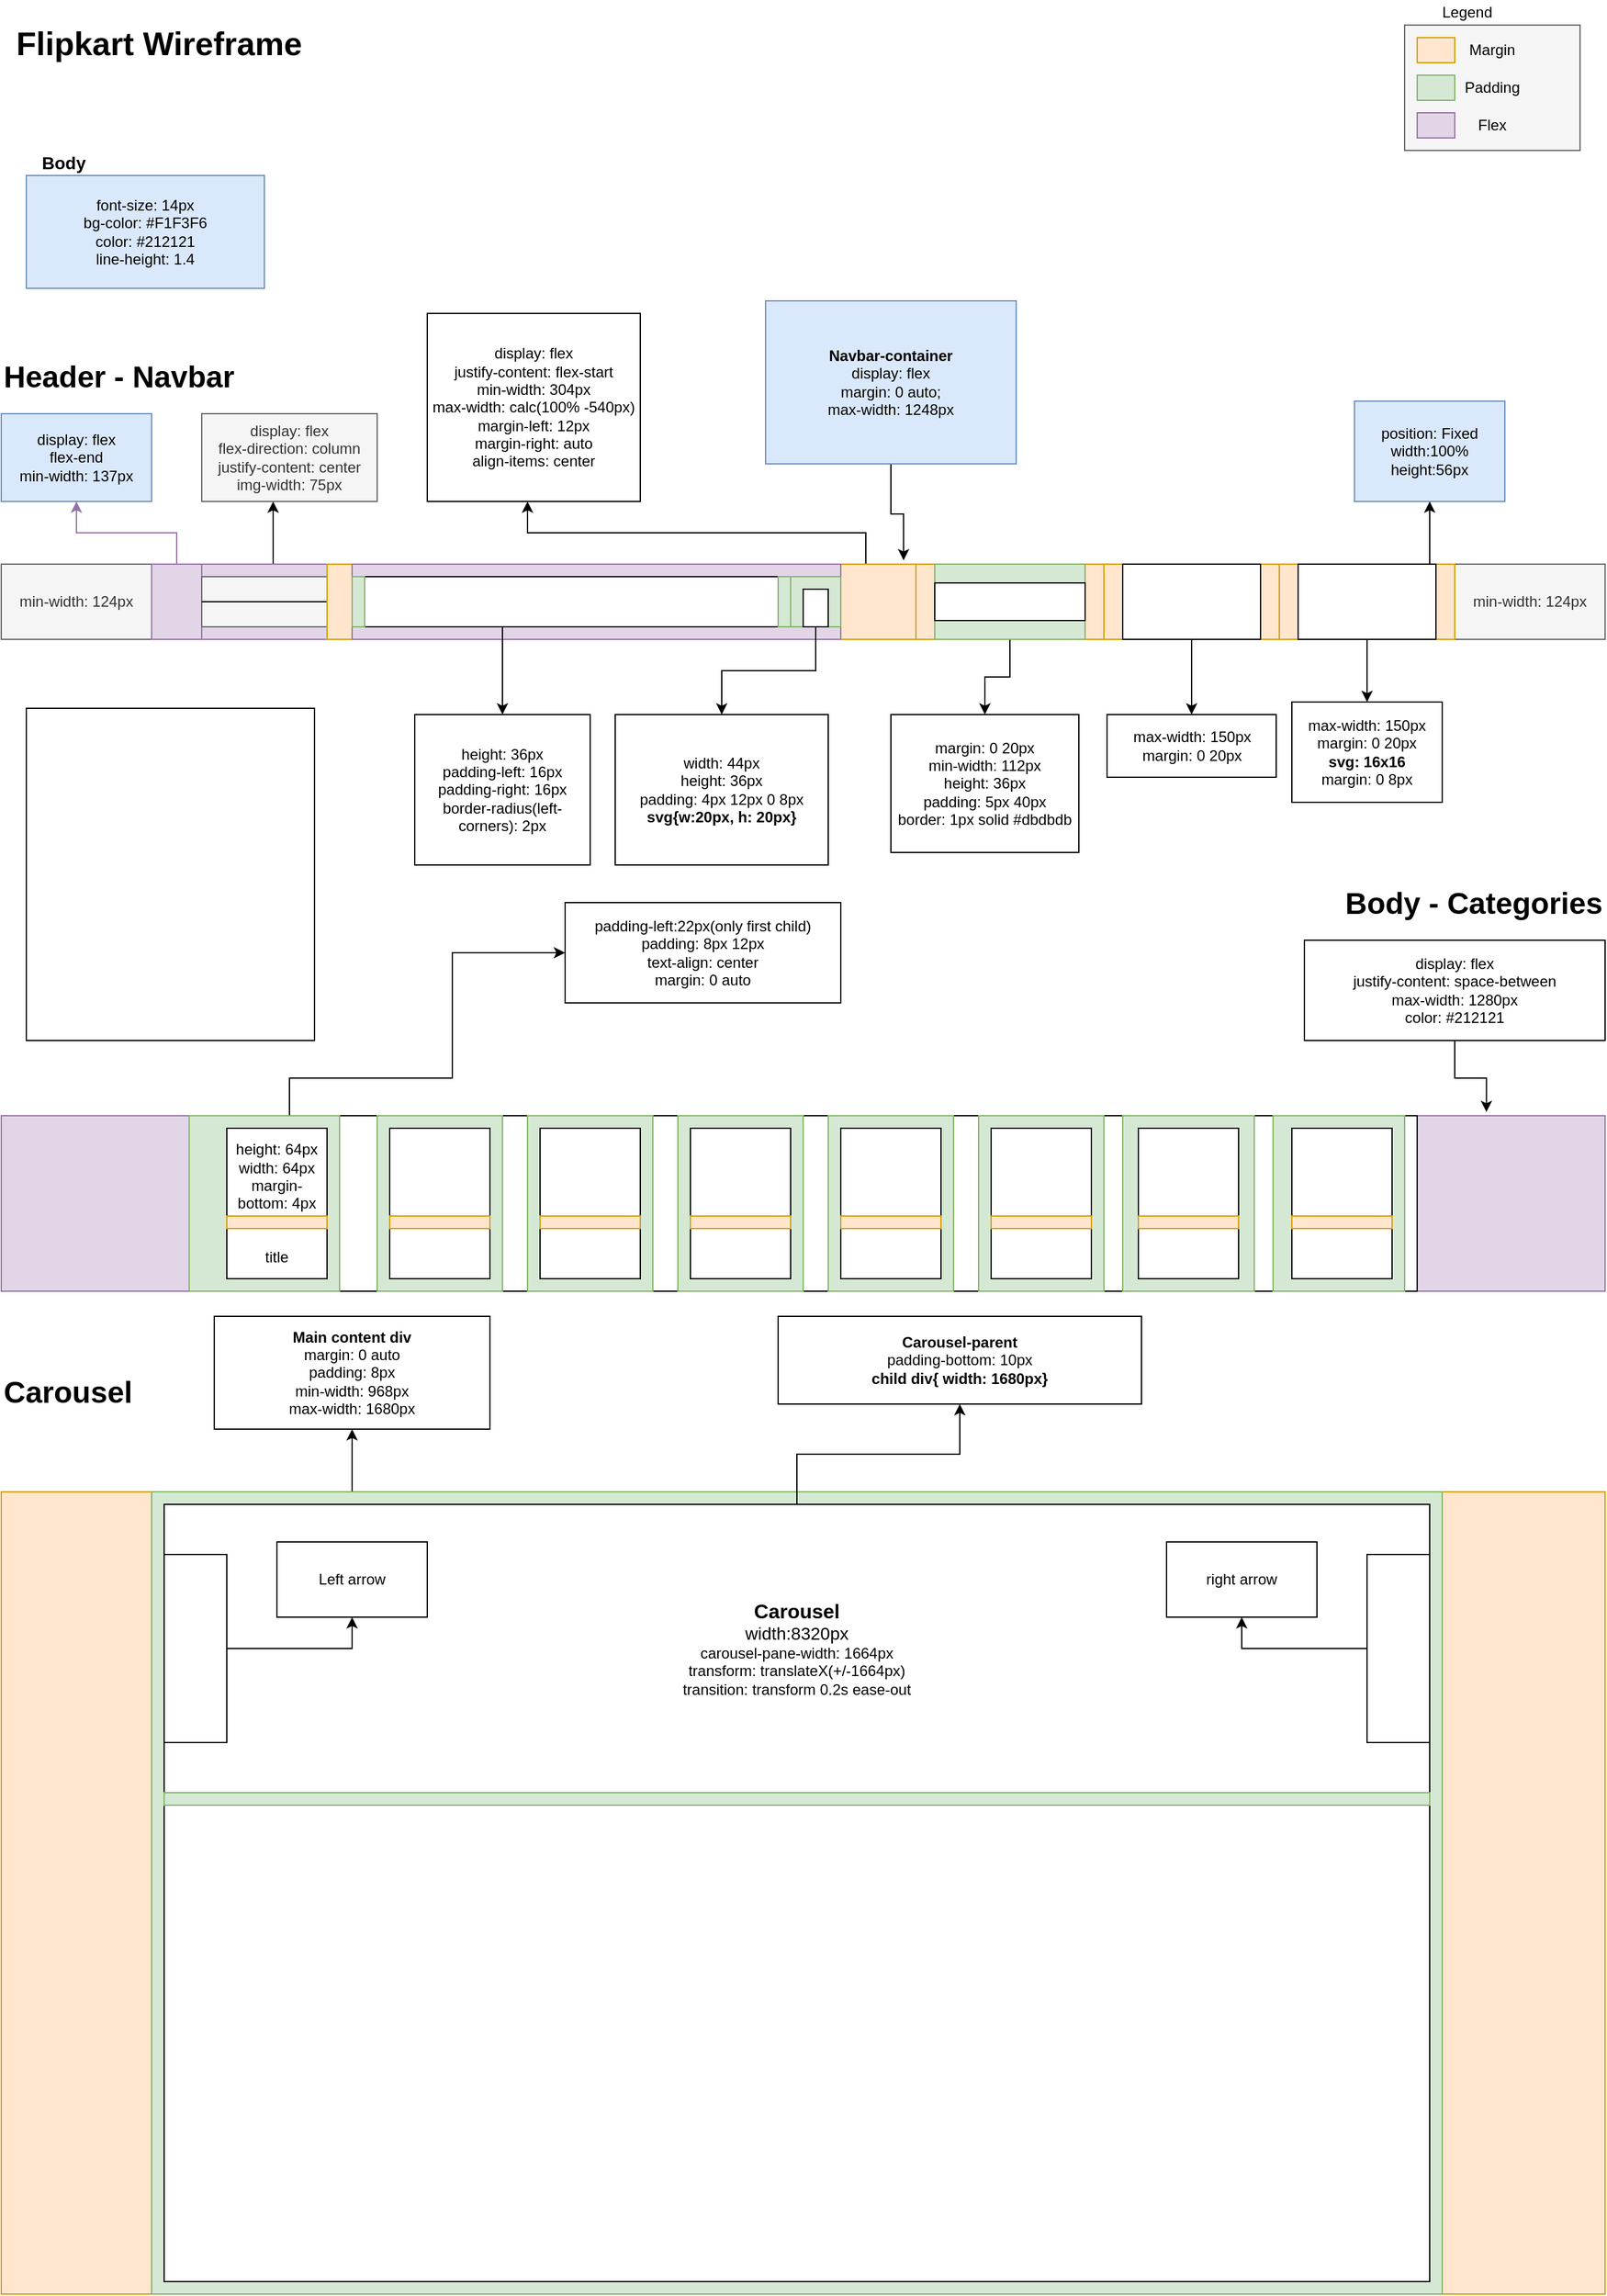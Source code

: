 <mxfile version="15.0.3" type="device"><diagram id="v9WyjzjrQLDgqsiU0axP" name="Page-1"><mxGraphModel dx="1422" dy="1854" grid="1" gridSize="10" guides="1" tooltips="1" connect="1" arrows="1" fold="1" page="1" pageScale="1" pageWidth="850" pageHeight="1100" math="0" shadow="0"><root><mxCell id="0"/><mxCell id="1" parent="0"/><mxCell id="f7s_fqM72EszunYaKDC9-28" value="" style="rounded=0;whiteSpace=wrap;html=1;fontFamily=Helvetica;fontSize=12;align=center;verticalAlign=middle;fillColor=#f5f5f5;strokeColor=#666666;fontColor=#333333;" parent="1" vertex="1"><mxGeometry x="1130" y="-420" width="140" height="100" as="geometry"/></mxCell><mxCell id="f7s_fqM72EszunYaKDC9-3" style="edgeStyle=orthogonalEdgeStyle;rounded=0;orthogonalLoop=1;jettySize=auto;html=1;fontSize=12;align=center;verticalAlign=middle;fontFamily=Helvetica;" parent="1" source="f7s_fqM72EszunYaKDC9-1" target="f7s_fqM72EszunYaKDC9-2" edge="1"><mxGeometry relative="1" as="geometry"><Array as="points"><mxPoint x="1150" y="-30"/><mxPoint x="1150" y="-30"/></Array></mxGeometry></mxCell><mxCell id="f7s_fqM72EszunYaKDC9-1" value="" style="rounded=0;whiteSpace=wrap;html=1;fontSize=12;align=center;verticalAlign=middle;fontFamily=Helvetica;" parent="1" vertex="1"><mxGeometry x="10" y="10" width="1280" height="60" as="geometry"/></mxCell><mxCell id="f7s_fqM72EszunYaKDC9-2" value="&lt;font style=&quot;font-size: 12px;&quot;&gt;position: Fixed&lt;br style=&quot;font-size: 12px;&quot;&gt;width:100%&lt;br style=&quot;font-size: 12px;&quot;&gt;height:56px&lt;/font&gt;" style="rounded=0;whiteSpace=wrap;html=1;fontSize=12;align=center;verticalAlign=middle;fontFamily=Helvetica;fillColor=#dae8fc;strokeColor=#6c8ebf;" parent="1" vertex="1"><mxGeometry x="1090" y="-120" width="120" height="80" as="geometry"/></mxCell><mxCell id="f7s_fqM72EszunYaKDC9-5" value="&lt;font style=&quot;font-size: 12px;&quot;&gt;font-size: 14px&lt;br style=&quot;font-size: 12px;&quot;&gt;bg-color: #F1F3F6&lt;br style=&quot;font-size: 12px;&quot;&gt;color: #212121&lt;br style=&quot;font-size: 12px;&quot;&gt;line-height: 1.4&lt;br style=&quot;font-size: 12px;&quot;&gt;&lt;/font&gt;" style="rounded=0;whiteSpace=wrap;html=1;fontSize=12;align=center;verticalAlign=middle;fontFamily=Helvetica;fillColor=#dae8fc;strokeColor=#6c8ebf;" parent="1" vertex="1"><mxGeometry x="30" y="-300" width="190" height="90" as="geometry"/></mxCell><mxCell id="f7s_fqM72EszunYaKDC9-6" value="&lt;font style=&quot;font-size: 14px&quot;&gt;&lt;b style=&quot;font-size: 14px&quot;&gt;Body&lt;/b&gt;&lt;/font&gt;" style="text;html=1;strokeColor=none;fillColor=none;align=center;verticalAlign=middle;whiteSpace=wrap;rounded=0;fontSize=14;fontFamily=Helvetica;" parent="1" vertex="1"><mxGeometry x="30" y="-320" width="60" height="20" as="geometry"/></mxCell><mxCell id="f7s_fqM72EszunYaKDC9-7" value="&lt;b&gt;&lt;font style=&quot;font-size: 24px&quot;&gt;Header - Navbar&lt;/font&gt;&lt;/b&gt;" style="text;html=1;strokeColor=none;fillColor=none;align=left;verticalAlign=top;whiteSpace=wrap;rounded=0;fontFamily=Helvetica;fontSize=14;" parent="1" vertex="1"><mxGeometry x="10" y="-160" width="190" height="50" as="geometry"/></mxCell><mxCell id="f7s_fqM72EszunYaKDC9-8" value="min-width: 124px" style="rounded=0;whiteSpace=wrap;html=1;fontFamily=Helvetica;fontSize=12;align=center;verticalAlign=middle;fillColor=#f5f5f5;strokeColor=#666666;fontColor=#333333;" parent="1" vertex="1"><mxGeometry x="10" y="10" width="120" height="60" as="geometry"/></mxCell><mxCell id="f7s_fqM72EszunYaKDC9-9" value="&lt;span style=&quot;font-size: 12px;&quot;&gt;min-width: 124px&lt;/span&gt;" style="rounded=0;whiteSpace=wrap;html=1;fontFamily=Helvetica;fontSize=12;align=center;verticalAlign=middle;fillColor=#f5f5f5;strokeColor=#666666;fontColor=#333333;" parent="1" vertex="1"><mxGeometry x="1170" y="10" width="120" height="60" as="geometry"/></mxCell><mxCell id="f7s_fqM72EszunYaKDC9-35" style="edgeStyle=orthogonalEdgeStyle;rounded=0;orthogonalLoop=1;jettySize=auto;html=1;entryX=0.979;entryY=-0.05;entryDx=0;entryDy=0;entryPerimeter=0;fontFamily=Helvetica;fontSize=12;align=center;verticalAlign=middle;" parent="1" source="f7s_fqM72EszunYaKDC9-10" target="f7s_fqM72EszunYaKDC9-21" edge="1"><mxGeometry relative="1" as="geometry"/></mxCell><mxCell id="f7s_fqM72EszunYaKDC9-10" value="&lt;b&gt;Navbar-container&lt;/b&gt;&lt;br&gt;display: flex&lt;br style=&quot;font-size: 12px&quot;&gt;margin: 0 auto;&lt;br style=&quot;font-size: 12px&quot;&gt;max-width: 1248px" style="rounded=0;whiteSpace=wrap;html=1;fontFamily=Helvetica;fontSize=12;align=center;verticalAlign=middle;fillColor=#dae8fc;strokeColor=#6c8ebf;" parent="1" vertex="1"><mxGeometry x="620" y="-200" width="200" height="130" as="geometry"/></mxCell><mxCell id="f7s_fqM72EszunYaKDC9-20" style="edgeStyle=orthogonalEdgeStyle;rounded=0;orthogonalLoop=1;jettySize=auto;html=1;entryX=0.407;entryY=1;entryDx=0;entryDy=0;entryPerimeter=0;fontFamily=Helvetica;fontSize=12;align=center;verticalAlign=middle;" parent="1" source="f7s_fqM72EszunYaKDC9-11" target="f7s_fqM72EszunYaKDC9-19" edge="1"><mxGeometry relative="1" as="geometry"><Array as="points"><mxPoint x="227"/><mxPoint x="227"/></Array></mxGeometry></mxCell><mxCell id="f7s_fqM72EszunYaKDC9-11" value="" style="rounded=0;whiteSpace=wrap;html=1;fontFamily=Helvetica;fontSize=12;align=center;verticalAlign=middle;fillColor=#e1d5e7;strokeColor=#9673a6;" parent="1" vertex="1"><mxGeometry x="130" y="10" width="140" height="60" as="geometry"/></mxCell><mxCell id="f7s_fqM72EszunYaKDC9-12" value="display: flex&lt;br style=&quot;font-size: 12px;&quot;&gt;flex-end&lt;br style=&quot;font-size: 12px;&quot;&gt;min-width: 137px" style="rounded=0;whiteSpace=wrap;html=1;fontFamily=Helvetica;fontSize=12;align=center;verticalAlign=middle;fillColor=#dae8fc;strokeColor=#6c8ebf;" parent="1" vertex="1"><mxGeometry x="10" y="-110" width="120" height="70" as="geometry"/></mxCell><mxCell id="f7s_fqM72EszunYaKDC9-18" style="edgeStyle=orthogonalEdgeStyle;rounded=0;orthogonalLoop=1;jettySize=auto;html=1;entryX=0.5;entryY=1;entryDx=0;entryDy=0;fontFamily=Helvetica;fontSize=12;align=center;verticalAlign=middle;fillColor=#e1d5e7;strokeColor=#9673a6;" parent="1" source="f7s_fqM72EszunYaKDC9-15" target="f7s_fqM72EszunYaKDC9-12" edge="1"><mxGeometry relative="1" as="geometry"/></mxCell><mxCell id="f7s_fqM72EszunYaKDC9-15" value="" style="rounded=0;whiteSpace=wrap;html=1;fontFamily=Helvetica;fontSize=12;align=center;verticalAlign=middle;fillColor=#e1d5e7;strokeColor=#9673a6;" parent="1" vertex="1"><mxGeometry x="130" y="10" width="40" height="60" as="geometry"/></mxCell><mxCell id="f7s_fqM72EszunYaKDC9-16" value="" style="rounded=0;whiteSpace=wrap;html=1;fontFamily=Helvetica;fontSize=12;align=center;verticalAlign=middle;fillColor=#f5f5f5;strokeColor=#666666;fontColor=#333333;" parent="1" vertex="1"><mxGeometry x="170" y="20" width="100" height="40" as="geometry"/></mxCell><mxCell id="f7s_fqM72EszunYaKDC9-17" value="" style="endArrow=none;html=1;fontFamily=Helvetica;fontSize=12;align=center;verticalAlign=middle;exitX=0;exitY=0.5;exitDx=0;exitDy=0;" parent="1" source="f7s_fqM72EszunYaKDC9-16" edge="1"><mxGeometry width="50" height="50" relative="1" as="geometry"><mxPoint x="170" y="90" as="sourcePoint"/><mxPoint x="270" y="40" as="targetPoint"/></mxGeometry></mxCell><mxCell id="f7s_fqM72EszunYaKDC9-19" value="display: flex&lt;br style=&quot;font-size: 12px;&quot;&gt;flex-direction: column&lt;br style=&quot;font-size: 12px;&quot;&gt;justify-content: center&lt;br style=&quot;font-size: 12px;&quot;&gt;img-width: 75px" style="rounded=0;whiteSpace=wrap;html=1;fontFamily=Helvetica;fontSize=12;align=center;verticalAlign=middle;fillColor=#f5f5f5;strokeColor=#666666;fontColor=#333333;" parent="1" vertex="1"><mxGeometry x="170" y="-110" width="140" height="70" as="geometry"/></mxCell><mxCell id="f7s_fqM72EszunYaKDC9-33" style="edgeStyle=orthogonalEdgeStyle;rounded=0;orthogonalLoop=1;jettySize=auto;html=1;entryX=0.5;entryY=1;entryDx=0;entryDy=0;fontFamily=Helvetica;fontSize=12;align=center;verticalAlign=middle;" parent="1" source="f7s_fqM72EszunYaKDC9-21" edge="1"><mxGeometry relative="1" as="geometry"><mxPoint x="430" y="-40" as="targetPoint"/><Array as="points"><mxPoint x="700" y="-15"/><mxPoint x="430" y="-15"/></Array></mxGeometry></mxCell><mxCell id="f7s_fqM72EszunYaKDC9-21" value="" style="rounded=0;whiteSpace=wrap;html=1;fontFamily=Helvetica;fontSize=12;align=center;verticalAlign=middle;fillColor=#ffe6cc;strokeColor=#d79b00;" parent="1" vertex="1"><mxGeometry x="270" y="10" width="470" height="60" as="geometry"/></mxCell><mxCell id="f7s_fqM72EszunYaKDC9-22" value="" style="rounded=0;whiteSpace=wrap;html=1;fontFamily=Helvetica;fontSize=12;align=center;verticalAlign=middle;fillColor=#ffe6cc;strokeColor=#d79b00;" parent="1" vertex="1"><mxGeometry x="1140" y="-410" width="30" height="20" as="geometry"/></mxCell><mxCell id="f7s_fqM72EszunYaKDC9-23" value="" style="rounded=0;whiteSpace=wrap;html=1;fontFamily=Helvetica;fontSize=12;align=center;verticalAlign=middle;fillColor=#d5e8d4;strokeColor=#82b366;" parent="1" vertex="1"><mxGeometry x="1140" y="-380" width="30" height="20" as="geometry"/></mxCell><mxCell id="f7s_fqM72EszunYaKDC9-24" value="" style="rounded=0;whiteSpace=wrap;html=1;fontFamily=Helvetica;fontSize=12;align=center;verticalAlign=middle;fillColor=#e1d5e7;strokeColor=#9673a6;" parent="1" vertex="1"><mxGeometry x="1140" y="-350" width="30" height="20" as="geometry"/></mxCell><mxCell id="f7s_fqM72EszunYaKDC9-25" value="Margin" style="text;html=1;strokeColor=none;fillColor=none;align=center;verticalAlign=middle;whiteSpace=wrap;rounded=0;fontFamily=Helvetica;fontSize=12;" parent="1" vertex="1"><mxGeometry x="1180" y="-410" width="40" height="20" as="geometry"/></mxCell><mxCell id="f7s_fqM72EszunYaKDC9-26" value="Padding" style="text;html=1;strokeColor=none;fillColor=none;align=center;verticalAlign=middle;whiteSpace=wrap;rounded=0;fontFamily=Helvetica;fontSize=12;" parent="1" vertex="1"><mxGeometry x="1180" y="-380" width="40" height="20" as="geometry"/></mxCell><mxCell id="f7s_fqM72EszunYaKDC9-27" value="Flex" style="text;html=1;strokeColor=none;fillColor=none;align=center;verticalAlign=middle;whiteSpace=wrap;rounded=0;fontFamily=Helvetica;fontSize=12;" parent="1" vertex="1"><mxGeometry x="1180" y="-350" width="40" height="20" as="geometry"/></mxCell><mxCell id="f7s_fqM72EszunYaKDC9-29" value="Flipkart Wireframe" style="text;html=1;strokeColor=none;fillColor=none;align=left;verticalAlign=middle;whiteSpace=wrap;rounded=0;fontFamily=Helvetica;fontSize=26;fontStyle=1" parent="1" vertex="1"><mxGeometry x="20" y="-430" width="370" height="50" as="geometry"/></mxCell><mxCell id="f7s_fqM72EszunYaKDC9-30" value="&lt;font style=&quot;font-size: 12px;&quot;&gt;Legend&lt;/font&gt;" style="text;html=1;strokeColor=none;fillColor=none;align=center;verticalAlign=middle;whiteSpace=wrap;rounded=0;fontFamily=Helvetica;fontSize=12;" parent="1" vertex="1"><mxGeometry x="1130" y="-440" width="100" height="20" as="geometry"/></mxCell><mxCell id="f7s_fqM72EszunYaKDC9-32" value="" style="rounded=0;whiteSpace=wrap;html=1;fontFamily=Helvetica;fontSize=12;align=center;verticalAlign=middle;fillColor=#e1d5e7;strokeColor=#9673a6;" parent="1" vertex="1"><mxGeometry x="290" y="10" width="390" height="60" as="geometry"/></mxCell><mxCell id="f7s_fqM72EszunYaKDC9-34" value="display: flex&lt;br&gt;justify-content: flex-start&lt;br&gt;min-width: 304px&lt;br&gt;max-width: calc(100% -540px)&lt;br&gt;margin-left: 12px&lt;br&gt;margin-right: auto&lt;br&gt;align-items: center" style="rounded=0;whiteSpace=wrap;html=1;fontFamily=Helvetica;fontSize=12;gradientColor=none;align=center;verticalAlign=middle;" parent="1" vertex="1"><mxGeometry x="350" y="-190" width="170" height="150" as="geometry"/></mxCell><mxCell id="f7s_fqM72EszunYaKDC9-40" style="edgeStyle=orthogonalEdgeStyle;rounded=0;orthogonalLoop=1;jettySize=auto;html=1;fontFamily=Helvetica;fontSize=12;align=center;verticalAlign=middle;" parent="1" source="f7s_fqM72EszunYaKDC9-36" edge="1"><mxGeometry relative="1" as="geometry"><mxPoint x="410" y="130" as="targetPoint"/><Array as="points"><mxPoint x="410" y="80"/><mxPoint x="410" y="80"/></Array></mxGeometry></mxCell><mxCell id="f7s_fqM72EszunYaKDC9-36" value="" style="rounded=0;whiteSpace=wrap;html=1;fontFamily=Helvetica;fontSize=12;align=center;verticalAlign=middle;" parent="1" vertex="1"><mxGeometry x="290" y="20" width="390" height="40" as="geometry"/></mxCell><mxCell id="f7s_fqM72EszunYaKDC9-37" value="" style="rounded=0;whiteSpace=wrap;html=1;fontFamily=Helvetica;fontSize=12;align=center;verticalAlign=middle;fillColor=#d5e8d4;strokeColor=#82b366;" parent="1" vertex="1"><mxGeometry x="290" y="20" width="10" height="40" as="geometry"/></mxCell><mxCell id="f7s_fqM72EszunYaKDC9-38" value="" style="rounded=0;whiteSpace=wrap;html=1;fontFamily=Helvetica;fontSize=12;align=center;verticalAlign=middle;fillColor=#d5e8d4;strokeColor=#82b366;" parent="1" vertex="1"><mxGeometry x="630" y="20" width="10" height="40" as="geometry"/></mxCell><mxCell id="f7s_fqM72EszunYaKDC9-41" value="height: 36px&lt;br&gt;padding-left: 16px&lt;br&gt;padding-right: 16px&lt;br&gt;border-radius(left-corners): 2px" style="rounded=0;whiteSpace=wrap;html=1;fontFamily=Helvetica;fontSize=12;gradientColor=none;align=center;verticalAlign=middle;" parent="1" vertex="1"><mxGeometry x="340" y="130" width="140" height="120" as="geometry"/></mxCell><mxCell id="f7s_fqM72EszunYaKDC9-45" style="edgeStyle=orthogonalEdgeStyle;rounded=0;orthogonalLoop=1;jettySize=auto;html=1;entryX=0.5;entryY=0;entryDx=0;entryDy=0;fontFamily=Helvetica;fontSize=12;align=center;verticalAlign=middle;" parent="1" source="f7s_fqM72EszunYaKDC9-42" target="f7s_fqM72EszunYaKDC9-44" edge="1"><mxGeometry relative="1" as="geometry"/></mxCell><mxCell id="f7s_fqM72EszunYaKDC9-42" value="" style="rounded=0;whiteSpace=wrap;html=1;fontFamily=Helvetica;fontSize=12;align=center;verticalAlign=middle;fillColor=#d5e8d4;strokeColor=#82b366;" parent="1" vertex="1"><mxGeometry x="640" y="20" width="40" height="40" as="geometry"/></mxCell><mxCell id="f7s_fqM72EszunYaKDC9-43" value="" style="rounded=0;whiteSpace=wrap;html=1;fontFamily=Helvetica;fontSize=12;gradientColor=none;align=center;verticalAlign=middle;" parent="1" vertex="1"><mxGeometry x="650" y="30" width="20" height="30" as="geometry"/></mxCell><mxCell id="f7s_fqM72EszunYaKDC9-44" value="width: 44px&lt;br&gt;height: 36px&lt;br&gt;padding: 4px 12px 0 8px&lt;br&gt;&lt;b&gt;svg{w:20px, h: 20px}&lt;/b&gt;" style="rounded=0;whiteSpace=wrap;html=1;fontFamily=Helvetica;fontSize=12;gradientColor=none;align=center;verticalAlign=middle;" parent="1" vertex="1"><mxGeometry x="500" y="130" width="170" height="120" as="geometry"/></mxCell><mxCell id="f7s_fqM72EszunYaKDC9-51" style="edgeStyle=orthogonalEdgeStyle;rounded=0;orthogonalLoop=1;jettySize=auto;html=1;entryX=0.5;entryY=0;entryDx=0;entryDy=0;fontFamily=Helvetica;fontSize=12;align=center;verticalAlign=middle;" parent="1" source="f7s_fqM72EszunYaKDC9-46" target="f7s_fqM72EszunYaKDC9-50" edge="1"><mxGeometry relative="1" as="geometry"/></mxCell><mxCell id="f7s_fqM72EszunYaKDC9-46" value="" style="rounded=0;whiteSpace=wrap;html=1;fontFamily=Helvetica;fontSize=12;align=center;verticalAlign=middle;fillColor=#ffe6cc;strokeColor=#d79b00;" parent="1" vertex="1"><mxGeometry x="740" y="10" width="150" height="60" as="geometry"/></mxCell><mxCell id="f7s_fqM72EszunYaKDC9-47" value="" style="rounded=0;whiteSpace=wrap;html=1;fontFamily=Helvetica;fontSize=12;align=center;verticalAlign=middle;fillColor=#ffe6cc;strokeColor=#d79b00;" parent="1" vertex="1"><mxGeometry x="890" y="10" width="140" height="60" as="geometry"/></mxCell><mxCell id="f7s_fqM72EszunYaKDC9-48" value="" style="rounded=0;whiteSpace=wrap;html=1;fontFamily=Helvetica;fontSize=12;align=center;verticalAlign=middle;fillColor=#ffe6cc;strokeColor=#d79b00;" parent="1" vertex="1"><mxGeometry x="1030" y="10" width="140" height="60" as="geometry"/></mxCell><mxCell id="f7s_fqM72EszunYaKDC9-50" value="margin: 0 20px&lt;br&gt;min-width: 112px&lt;br&gt;height: 36px&lt;br&gt;padding: 5px 40px&lt;br&gt;border: 1px solid #dbdbdb" style="rounded=0;whiteSpace=wrap;html=1;fontFamily=Helvetica;fontSize=12;gradientColor=none;align=center;verticalAlign=middle;" parent="1" vertex="1"><mxGeometry x="720" y="130" width="150" height="110" as="geometry"/></mxCell><mxCell id="f7s_fqM72EszunYaKDC9-52" value="" style="rounded=0;whiteSpace=wrap;html=1;fontFamily=Helvetica;fontSize=12;align=center;verticalAlign=middle;fillColor=#d5e8d4;strokeColor=#82b366;" parent="1" vertex="1"><mxGeometry x="755" y="10" width="120" height="60" as="geometry"/></mxCell><mxCell id="f7s_fqM72EszunYaKDC9-53" value="" style="rounded=0;whiteSpace=wrap;html=1;fontFamily=Helvetica;fontSize=12;gradientColor=none;align=center;verticalAlign=middle;" parent="1" vertex="1"><mxGeometry x="755" y="25" width="120" height="30" as="geometry"/></mxCell><mxCell id="f7s_fqM72EszunYaKDC9-63" style="edgeStyle=orthogonalEdgeStyle;rounded=0;orthogonalLoop=1;jettySize=auto;html=1;entryX=0.5;entryY=0;entryDx=0;entryDy=0;fontFamily=Helvetica;fontSize=12;align=center;verticalAlign=middle;" parent="1" source="f7s_fqM72EszunYaKDC9-54" target="f7s_fqM72EszunYaKDC9-57" edge="1"><mxGeometry relative="1" as="geometry"/></mxCell><mxCell id="f7s_fqM72EszunYaKDC9-54" value="" style="rounded=0;whiteSpace=wrap;html=1;fontFamily=Helvetica;fontSize=12;gradientColor=none;align=center;verticalAlign=middle;" parent="1" vertex="1"><mxGeometry x="905" y="10" width="110" height="60" as="geometry"/></mxCell><mxCell id="f7s_fqM72EszunYaKDC9-57" value="max-width: 150px&lt;br&gt;margin: 0 20px" style="rounded=0;whiteSpace=wrap;html=1;fontFamily=Helvetica;fontSize=12;gradientColor=none;align=center;verticalAlign=middle;" parent="1" vertex="1"><mxGeometry x="892.5" y="130" width="135" height="50" as="geometry"/></mxCell><mxCell id="f7s_fqM72EszunYaKDC9-60" style="edgeStyle=orthogonalEdgeStyle;rounded=0;orthogonalLoop=1;jettySize=auto;html=1;entryX=0.5;entryY=0;entryDx=0;entryDy=0;fontFamily=Helvetica;fontSize=12;align=center;verticalAlign=middle;" parent="1" source="f7s_fqM72EszunYaKDC9-58" target="f7s_fqM72EszunYaKDC9-59" edge="1"><mxGeometry relative="1" as="geometry"/></mxCell><mxCell id="f7s_fqM72EszunYaKDC9-58" value="" style="rounded=0;whiteSpace=wrap;html=1;fontFamily=Helvetica;fontSize=12;gradientColor=none;align=center;verticalAlign=middle;" parent="1" vertex="1"><mxGeometry x="1045" y="10" width="110" height="60" as="geometry"/></mxCell><mxCell id="f7s_fqM72EszunYaKDC9-59" value="max-width: 150px&lt;br&gt;margin: 0 20px&lt;br&gt;&lt;b&gt;svg: 16x16&lt;br&gt;&lt;/b&gt;margin: 0 8px" style="rounded=0;whiteSpace=wrap;html=1;fontFamily=Helvetica;fontSize=12;gradientColor=none;align=center;verticalAlign=middle;" parent="1" vertex="1"><mxGeometry x="1040" y="120" width="120" height="80" as="geometry"/></mxCell><mxCell id="f7s_fqM72EszunYaKDC9-64" value="" style="rounded=0;whiteSpace=wrap;html=1;fontFamily=Helvetica;fontSize=12;gradientColor=none;align=center;verticalAlign=middle;" parent="1" vertex="1"><mxGeometry x="30" y="125" width="230" height="265" as="geometry"/></mxCell><mxCell id="f7s_fqM72EszunYaKDC9-65" value="&lt;b&gt;&lt;font style=&quot;font-size: 24px&quot;&gt;Body - Categories&lt;/font&gt;&lt;/b&gt;" style="text;html=1;strokeColor=none;fillColor=none;align=right;verticalAlign=top;whiteSpace=wrap;rounded=0;fontFamily=Helvetica;fontSize=14;" parent="1" vertex="1"><mxGeometry x="990" y="260" width="300" height="50" as="geometry"/></mxCell><mxCell id="f7s_fqM72EszunYaKDC9-66" value="" style="rounded=0;whiteSpace=wrap;html=1;fontFamily=Helvetica;fontSize=12;align=center;verticalAlign=middle;fillColor=#e1d5e7;strokeColor=#9673a6;" parent="1" vertex="1"><mxGeometry x="10" y="450" width="1280" height="140" as="geometry"/></mxCell><mxCell id="f7s_fqM72EszunYaKDC9-80" style="edgeStyle=orthogonalEdgeStyle;rounded=0;orthogonalLoop=1;jettySize=auto;html=1;entryX=0.926;entryY=-0.021;entryDx=0;entryDy=0;entryPerimeter=0;fontFamily=Helvetica;fontSize=12;align=center;verticalAlign=middle;" parent="1" source="f7s_fqM72EszunYaKDC9-67" target="f7s_fqM72EszunYaKDC9-66" edge="1"><mxGeometry relative="1" as="geometry"/></mxCell><mxCell id="f7s_fqM72EszunYaKDC9-67" value="display: flex&lt;br&gt;justify-content: space-between&lt;br&gt;max-width: 1280px&lt;br&gt;color: #212121" style="rounded=0;whiteSpace=wrap;html=1;fontFamily=Helvetica;fontSize=12;gradientColor=none;align=center;verticalAlign=middle;" parent="1" vertex="1"><mxGeometry x="1050" y="310" width="240" height="80" as="geometry"/></mxCell><mxCell id="f7s_fqM72EszunYaKDC9-70" value="" style="rounded=0;whiteSpace=wrap;html=1;fontFamily=Helvetica;fontSize=12;gradientColor=none;align=center;verticalAlign=middle;" parent="1" vertex="1"><mxGeometry x="160" y="450" width="980" height="140" as="geometry"/></mxCell><mxCell id="f7s_fqM72EszunYaKDC9-82" style="edgeStyle=orthogonalEdgeStyle;rounded=0;orthogonalLoop=1;jettySize=auto;html=1;fontFamily=Helvetica;fontSize=12;align=center;verticalAlign=middle;" parent="1" source="f7s_fqM72EszunYaKDC9-71" edge="1"><mxGeometry relative="1" as="geometry"><mxPoint x="460" y="320" as="targetPoint"/><Array as="points"><mxPoint x="240" y="420"/><mxPoint x="370" y="420"/><mxPoint x="370" y="320"/></Array></mxGeometry></mxCell><mxCell id="f7s_fqM72EszunYaKDC9-71" value="" style="rounded=0;whiteSpace=wrap;html=1;fontFamily=Helvetica;fontSize=12;align=center;verticalAlign=middle;fillColor=#d5e8d4;strokeColor=#82b366;" parent="1" vertex="1"><mxGeometry x="160" y="450" width="120" height="140" as="geometry"/></mxCell><mxCell id="f7s_fqM72EszunYaKDC9-72" value="" style="rounded=0;whiteSpace=wrap;html=1;fontFamily=Helvetica;fontSize=12;align=center;verticalAlign=middle;fillColor=#d5e8d4;strokeColor=#82b366;" parent="1" vertex="1"><mxGeometry x="310" y="450" width="100" height="140" as="geometry"/></mxCell><mxCell id="f7s_fqM72EszunYaKDC9-73" value="" style="rounded=0;whiteSpace=wrap;html=1;fontFamily=Helvetica;fontSize=12;align=center;verticalAlign=middle;fillColor=#d5e8d4;strokeColor=#82b366;" parent="1" vertex="1"><mxGeometry x="430" y="450" width="100" height="140" as="geometry"/></mxCell><mxCell id="f7s_fqM72EszunYaKDC9-74" value="" style="rounded=0;whiteSpace=wrap;html=1;fontFamily=Helvetica;fontSize=12;align=center;verticalAlign=middle;fillColor=#d5e8d4;strokeColor=#82b366;" parent="1" vertex="1"><mxGeometry x="550" y="450" width="100" height="140" as="geometry"/></mxCell><mxCell id="f7s_fqM72EszunYaKDC9-75" value="" style="rounded=0;whiteSpace=wrap;html=1;fontFamily=Helvetica;fontSize=12;align=center;verticalAlign=middle;fillColor=#d5e8d4;strokeColor=#82b366;" parent="1" vertex="1"><mxGeometry x="670" y="450" width="100" height="140" as="geometry"/></mxCell><mxCell id="f7s_fqM72EszunYaKDC9-76" value="" style="rounded=0;whiteSpace=wrap;html=1;fontFamily=Helvetica;fontSize=12;align=center;verticalAlign=middle;fillColor=#d5e8d4;strokeColor=#82b366;" parent="1" vertex="1"><mxGeometry x="790" y="450" width="100" height="140" as="geometry"/></mxCell><mxCell id="f7s_fqM72EszunYaKDC9-77" value="" style="rounded=0;whiteSpace=wrap;html=1;fontFamily=Helvetica;fontSize=12;align=center;verticalAlign=middle;fillColor=#d5e8d4;strokeColor=#82b366;" parent="1" vertex="1"><mxGeometry x="905" y="450" width="105" height="140" as="geometry"/></mxCell><mxCell id="f7s_fqM72EszunYaKDC9-78" value="" style="rounded=0;whiteSpace=wrap;html=1;fontFamily=Helvetica;fontSize=12;align=center;verticalAlign=middle;fillColor=#d5e8d4;strokeColor=#82b366;" parent="1" vertex="1"><mxGeometry x="1025" y="450" width="105" height="140" as="geometry"/></mxCell><mxCell id="f7s_fqM72EszunYaKDC9-81" value="padding-left:22px(only first child)&lt;br&gt;padding: 8px 12px&lt;br&gt;text-align: center&lt;br&gt;margin: 0 auto" style="rounded=0;whiteSpace=wrap;html=1;fontFamily=Helvetica;fontSize=12;gradientColor=none;align=center;verticalAlign=middle;" parent="1" vertex="1"><mxGeometry x="460" y="280" width="220" height="80" as="geometry"/></mxCell><mxCell id="f7s_fqM72EszunYaKDC9-84" value="height: 64px&lt;br&gt;width: 64px&lt;br&gt;margin-bottom: 4px&lt;br&gt;&lt;br&gt;&lt;br&gt;title" style="rounded=0;whiteSpace=wrap;html=1;fontFamily=Helvetica;fontSize=12;gradientColor=none;align=center;verticalAlign=middle;" parent="1" vertex="1"><mxGeometry x="190" y="460" width="80" height="120" as="geometry"/></mxCell><mxCell id="f7s_fqM72EszunYaKDC9-85" value="" style="rounded=0;whiteSpace=wrap;html=1;fontFamily=Helvetica;fontSize=12;align=center;verticalAlign=middle;fillColor=#ffe6cc;strokeColor=#d79b00;" parent="1" vertex="1"><mxGeometry x="190" y="530" width="80" height="10" as="geometry"/></mxCell><mxCell id="f7s_fqM72EszunYaKDC9-86" value="" style="rounded=0;whiteSpace=wrap;html=1;fontFamily=Helvetica;fontSize=12;gradientColor=none;align=center;verticalAlign=middle;" parent="1" vertex="1"><mxGeometry x="320" y="460" width="80" height="120" as="geometry"/></mxCell><mxCell id="f7s_fqM72EszunYaKDC9-87" value="" style="rounded=0;whiteSpace=wrap;html=1;fontFamily=Helvetica;fontSize=12;align=center;verticalAlign=middle;fillColor=#ffe6cc;strokeColor=#d79b00;" parent="1" vertex="1"><mxGeometry x="320" y="530" width="80" height="10" as="geometry"/></mxCell><mxCell id="f7s_fqM72EszunYaKDC9-88" value="" style="rounded=0;whiteSpace=wrap;html=1;fontFamily=Helvetica;fontSize=12;gradientColor=none;align=center;verticalAlign=middle;" parent="1" vertex="1"><mxGeometry x="440" y="460" width="80" height="120" as="geometry"/></mxCell><mxCell id="f7s_fqM72EszunYaKDC9-89" value="" style="rounded=0;whiteSpace=wrap;html=1;fontFamily=Helvetica;fontSize=12;align=center;verticalAlign=middle;fillColor=#ffe6cc;strokeColor=#d79b00;" parent="1" vertex="1"><mxGeometry x="440" y="530" width="80" height="10" as="geometry"/></mxCell><mxCell id="f7s_fqM72EszunYaKDC9-90" value="" style="rounded=0;whiteSpace=wrap;html=1;fontFamily=Helvetica;fontSize=12;gradientColor=none;align=center;verticalAlign=middle;" parent="1" vertex="1"><mxGeometry x="560" y="460" width="80" height="120" as="geometry"/></mxCell><mxCell id="f7s_fqM72EszunYaKDC9-91" value="" style="rounded=0;whiteSpace=wrap;html=1;fontFamily=Helvetica;fontSize=12;align=center;verticalAlign=middle;fillColor=#ffe6cc;strokeColor=#d79b00;" parent="1" vertex="1"><mxGeometry x="560" y="530" width="80" height="10" as="geometry"/></mxCell><mxCell id="f7s_fqM72EszunYaKDC9-92" value="" style="rounded=0;whiteSpace=wrap;html=1;fontFamily=Helvetica;fontSize=12;gradientColor=none;align=center;verticalAlign=middle;" parent="1" vertex="1"><mxGeometry x="680" y="460" width="80" height="120" as="geometry"/></mxCell><mxCell id="f7s_fqM72EszunYaKDC9-93" value="" style="rounded=0;whiteSpace=wrap;html=1;fontFamily=Helvetica;fontSize=12;align=center;verticalAlign=middle;fillColor=#ffe6cc;strokeColor=#d79b00;" parent="1" vertex="1"><mxGeometry x="680" y="530" width="80" height="10" as="geometry"/></mxCell><mxCell id="f7s_fqM72EszunYaKDC9-94" value="" style="rounded=0;whiteSpace=wrap;html=1;fontFamily=Helvetica;fontSize=12;gradientColor=none;align=center;verticalAlign=middle;" parent="1" vertex="1"><mxGeometry x="800" y="460" width="80" height="120" as="geometry"/></mxCell><mxCell id="f7s_fqM72EszunYaKDC9-95" value="" style="rounded=0;whiteSpace=wrap;html=1;fontFamily=Helvetica;fontSize=12;align=center;verticalAlign=middle;fillColor=#ffe6cc;strokeColor=#d79b00;" parent="1" vertex="1"><mxGeometry x="800" y="530" width="80" height="10" as="geometry"/></mxCell><mxCell id="f7s_fqM72EszunYaKDC9-96" value="" style="rounded=0;whiteSpace=wrap;html=1;fontFamily=Helvetica;fontSize=12;gradientColor=none;align=center;verticalAlign=middle;" parent="1" vertex="1"><mxGeometry x="917.5" y="460" width="80" height="120" as="geometry"/></mxCell><mxCell id="f7s_fqM72EszunYaKDC9-97" value="" style="rounded=0;whiteSpace=wrap;html=1;fontFamily=Helvetica;fontSize=12;align=center;verticalAlign=middle;fillColor=#ffe6cc;strokeColor=#d79b00;" parent="1" vertex="1"><mxGeometry x="917.5" y="530" width="80" height="10" as="geometry"/></mxCell><mxCell id="f7s_fqM72EszunYaKDC9-98" value="" style="rounded=0;whiteSpace=wrap;html=1;fontFamily=Helvetica;fontSize=12;gradientColor=none;align=center;verticalAlign=middle;" parent="1" vertex="1"><mxGeometry x="1040" y="460" width="80" height="120" as="geometry"/></mxCell><mxCell id="f7s_fqM72EszunYaKDC9-99" value="" style="rounded=0;whiteSpace=wrap;html=1;fontFamily=Helvetica;fontSize=12;align=center;verticalAlign=middle;fillColor=#ffe6cc;strokeColor=#d79b00;" parent="1" vertex="1"><mxGeometry x="1040" y="530" width="80" height="10" as="geometry"/></mxCell><mxCell id="f7s_fqM72EszunYaKDC9-100" value="&lt;b&gt;&lt;font style=&quot;font-size: 24px&quot;&gt;Carousel&lt;/font&gt;&lt;/b&gt;" style="text;html=1;strokeColor=none;fillColor=none;align=left;verticalAlign=top;whiteSpace=wrap;rounded=0;fontFamily=Helvetica;fontSize=14;" parent="1" vertex="1"><mxGeometry x="10" y="650" width="300" height="50" as="geometry"/></mxCell><mxCell id="f7s_fqM72EszunYaKDC9-101" value="" style="rounded=0;whiteSpace=wrap;html=1;fontFamily=Helvetica;fontSize=12;align=center;verticalAlign=middle;fillColor=#ffe6cc;strokeColor=#d79b00;" parent="1" vertex="1"><mxGeometry x="10" y="750" width="1280" height="640" as="geometry"/></mxCell><mxCell id="f7s_fqM72EszunYaKDC9-102" value="&lt;b&gt;Main content div&lt;/b&gt;&lt;br&gt;margin: 0 auto&lt;br&gt;padding: 8px&lt;br&gt;min-width: 968px&lt;br&gt;max-width: 1680px" style="rounded=0;whiteSpace=wrap;html=1;fontFamily=Helvetica;fontSize=12;gradientColor=none;align=center;verticalAlign=middle;" parent="1" vertex="1"><mxGeometry x="180" y="610" width="220" height="90" as="geometry"/></mxCell><mxCell id="f7s_fqM72EszunYaKDC9-110" style="edgeStyle=orthogonalEdgeStyle;rounded=0;orthogonalLoop=1;jettySize=auto;html=1;fontFamily=Helvetica;fontSize=12;align=center;verticalAlign=middle;" parent="1" source="f7s_fqM72EszunYaKDC9-108" target="f7s_fqM72EszunYaKDC9-102" edge="1"><mxGeometry relative="1" as="geometry"><Array as="points"><mxPoint x="290" y="730"/><mxPoint x="290" y="730"/></Array></mxGeometry></mxCell><mxCell id="f7s_fqM72EszunYaKDC9-108" value="" style="rounded=0;whiteSpace=wrap;html=1;fontFamily=Helvetica;fontSize=12;strokeWidth=1;align=center;verticalAlign=middle;fillColor=#d5e8d4;strokeColor=#82b366;" parent="1" vertex="1"><mxGeometry x="130" y="750" width="1030" height="640" as="geometry"/></mxCell><mxCell id="f7s_fqM72EszunYaKDC9-109" value="" style="rounded=0;whiteSpace=wrap;html=1;fontFamily=Helvetica;fontSize=12;strokeColor=#000000;strokeWidth=1;gradientColor=none;align=center;verticalAlign=middle;" parent="1" vertex="1"><mxGeometry x="140" y="760" width="1010" height="620" as="geometry"/></mxCell><mxCell id="f7s_fqM72EszunYaKDC9-114" style="edgeStyle=orthogonalEdgeStyle;rounded=0;orthogonalLoop=1;jettySize=auto;html=1;entryX=0.5;entryY=1;entryDx=0;entryDy=0;fontFamily=Helvetica;fontSize=12;align=center;verticalAlign=middle;" parent="1" source="f7s_fqM72EszunYaKDC9-111" target="f7s_fqM72EszunYaKDC9-113" edge="1"><mxGeometry relative="1" as="geometry"/></mxCell><mxCell id="f7s_fqM72EszunYaKDC9-111" value="&lt;b style=&quot;font-size: 16px&quot;&gt;Carousel&lt;/b&gt;&lt;br&gt;&lt;font style=&quot;font-size: 14px&quot;&gt;width:8320px&lt;br&gt;&lt;/font&gt;carousel-pane-width: 1664px&lt;br&gt;transform: translateX(+/-1664px)&lt;br&gt;transition: transform 0.2s ease-out" style="rounded=0;whiteSpace=wrap;html=1;fontFamily=Helvetica;fontSize=12;strokeColor=#000000;strokeWidth=1;gradientColor=none;align=center;verticalAlign=middle;" parent="1" vertex="1"><mxGeometry x="140" y="760" width="1010" height="230" as="geometry"/></mxCell><mxCell id="f7s_fqM72EszunYaKDC9-112" value="" style="rounded=0;whiteSpace=wrap;html=1;fontFamily=Helvetica;fontSize=12;strokeColor=#82b366;strokeWidth=1;align=center;verticalAlign=middle;fillColor=#d5e8d4;" parent="1" vertex="1"><mxGeometry x="140" y="990" width="1010" height="10" as="geometry"/></mxCell><mxCell id="f7s_fqM72EszunYaKDC9-113" value="&lt;b&gt;Carousel-parent&lt;/b&gt;&lt;br&gt;padding-bottom: 10px&lt;br&gt;&lt;b&gt;child div{ width: 1680px}&lt;/b&gt;" style="rounded=0;whiteSpace=wrap;html=1;fontFamily=Helvetica;fontSize=12;strokeColor=#000000;strokeWidth=1;gradientColor=none;align=center;verticalAlign=middle;" parent="1" vertex="1"><mxGeometry x="630" y="610" width="290" height="70" as="geometry"/></mxCell><mxCell id="f7s_fqM72EszunYaKDC9-120" style="edgeStyle=orthogonalEdgeStyle;rounded=0;orthogonalLoop=1;jettySize=auto;html=1;entryX=0.5;entryY=1;entryDx=0;entryDy=0;fontFamily=Helvetica;fontSize=12;align=center;verticalAlign=middle;" parent="1" source="f7s_fqM72EszunYaKDC9-117" target="f7s_fqM72EszunYaKDC9-119" edge="1"><mxGeometry relative="1" as="geometry"/></mxCell><mxCell id="f7s_fqM72EszunYaKDC9-117" value="" style="rounded=0;whiteSpace=wrap;html=1;fontFamily=Helvetica;fontSize=12;strokeColor=#000000;strokeWidth=1;gradientColor=none;align=center;verticalAlign=middle;" parent="1" vertex="1"><mxGeometry x="140" y="800" width="50" height="150" as="geometry"/></mxCell><mxCell id="f7s_fqM72EszunYaKDC9-122" style="edgeStyle=orthogonalEdgeStyle;rounded=0;orthogonalLoop=1;jettySize=auto;html=1;entryX=0.5;entryY=1;entryDx=0;entryDy=0;fontFamily=Helvetica;fontSize=12;align=center;verticalAlign=middle;" parent="1" source="f7s_fqM72EszunYaKDC9-118" target="f7s_fqM72EszunYaKDC9-121" edge="1"><mxGeometry relative="1" as="geometry"/></mxCell><mxCell id="f7s_fqM72EszunYaKDC9-118" value="" style="rounded=0;whiteSpace=wrap;html=1;fontFamily=Helvetica;fontSize=12;strokeColor=#000000;strokeWidth=1;gradientColor=none;align=center;verticalAlign=middle;" parent="1" vertex="1"><mxGeometry x="1100" y="800" width="50" height="150" as="geometry"/></mxCell><mxCell id="f7s_fqM72EszunYaKDC9-119" value="Left arrow" style="rounded=0;whiteSpace=wrap;html=1;fontFamily=Helvetica;fontSize=12;strokeColor=#000000;strokeWidth=1;gradientColor=none;align=center;verticalAlign=middle;" parent="1" vertex="1"><mxGeometry x="230" y="790" width="120" height="60" as="geometry"/></mxCell><mxCell id="f7s_fqM72EszunYaKDC9-121" value="right arrow" style="rounded=0;whiteSpace=wrap;html=1;fontFamily=Helvetica;fontSize=12;strokeColor=#000000;strokeWidth=1;gradientColor=none;align=center;verticalAlign=middle;" parent="1" vertex="1"><mxGeometry x="940" y="790" width="120" height="60" as="geometry"/></mxCell></root></mxGraphModel></diagram></mxfile>
